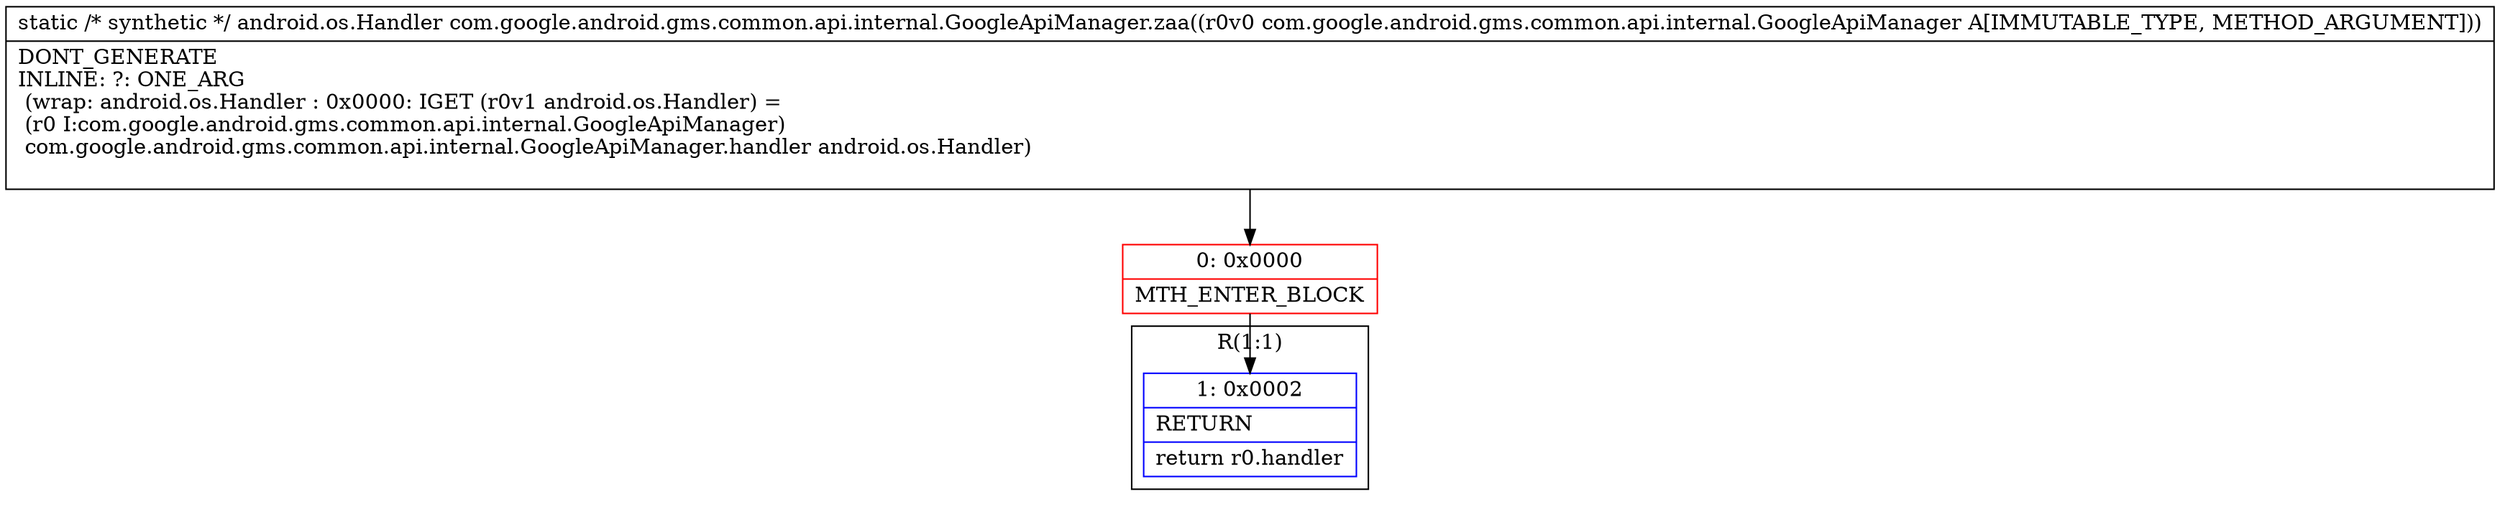 digraph "CFG forcom.google.android.gms.common.api.internal.GoogleApiManager.zaa(Lcom\/google\/android\/gms\/common\/api\/internal\/GoogleApiManager;)Landroid\/os\/Handler;" {
subgraph cluster_Region_1646122885 {
label = "R(1:1)";
node [shape=record,color=blue];
Node_1 [shape=record,label="{1\:\ 0x0002|RETURN\l|return r0.handler\l}"];
}
Node_0 [shape=record,color=red,label="{0\:\ 0x0000|MTH_ENTER_BLOCK\l}"];
MethodNode[shape=record,label="{static \/* synthetic *\/ android.os.Handler com.google.android.gms.common.api.internal.GoogleApiManager.zaa((r0v0 com.google.android.gms.common.api.internal.GoogleApiManager A[IMMUTABLE_TYPE, METHOD_ARGUMENT]))  | DONT_GENERATE\lINLINE: ?: ONE_ARG  \l  (wrap: android.os.Handler : 0x0000: IGET  (r0v1 android.os.Handler) = \l  (r0 I:com.google.android.gms.common.api.internal.GoogleApiManager)\l com.google.android.gms.common.api.internal.GoogleApiManager.handler android.os.Handler)\l\l}"];
MethodNode -> Node_0;
Node_0 -> Node_1;
}

